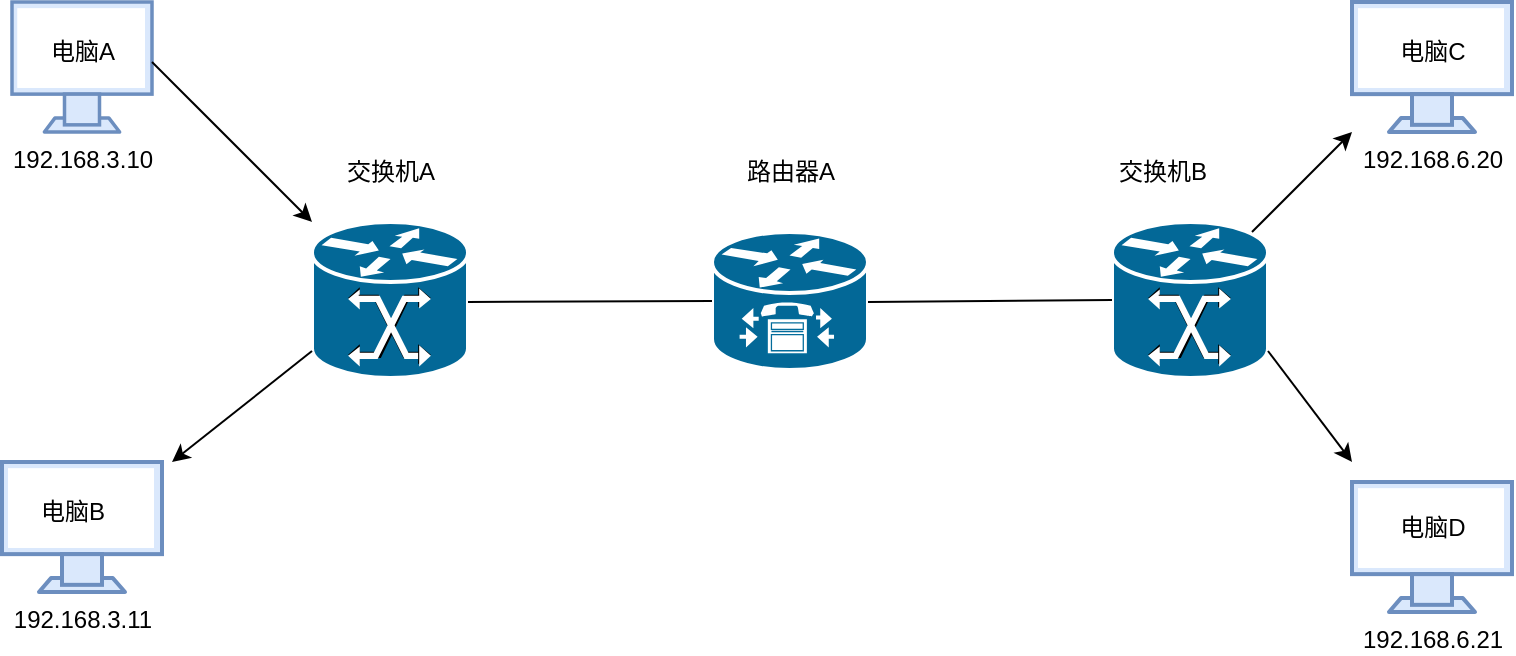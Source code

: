 <mxfile version="24.8.9">
  <diagram name="第 1 页" id="U7OJd-Zlq0dJmpoC_UA9">
    <mxGraphModel dx="1434" dy="772" grid="1" gridSize="10" guides="1" tooltips="1" connect="1" arrows="1" fold="1" page="1" pageScale="1" pageWidth="827" pageHeight="1169" math="0" shadow="0">
      <root>
        <mxCell id="0" />
        <mxCell id="1" parent="0" />
        <mxCell id="vKyVgOmEa2FZxJtHk5pY-1" value="192.168.3.10" style="verticalAlign=top;verticalLabelPosition=bottom;labelPosition=center;align=center;html=1;outlineConnect=0;fillColor=#dae8fc;strokeColor=#6c8ebf;gradientDirection=north;strokeWidth=2;shape=mxgraph.networks.monitor;" vertex="1" parent="1">
          <mxGeometry x="50" y="130" width="70" height="65" as="geometry" />
        </mxCell>
        <mxCell id="vKyVgOmEa2FZxJtHk5pY-2" value="192.168.3.11" style="verticalAlign=top;verticalLabelPosition=bottom;labelPosition=center;align=center;html=1;outlineConnect=0;fillColor=#dae8fc;strokeColor=#6c8ebf;gradientDirection=north;strokeWidth=2;shape=mxgraph.networks.monitor;" vertex="1" parent="1">
          <mxGeometry x="45" y="360" width="80" height="65" as="geometry" />
        </mxCell>
        <mxCell id="vKyVgOmEa2FZxJtHk5pY-6" value="192.168.6.20" style="verticalAlign=top;verticalLabelPosition=bottom;labelPosition=center;align=center;html=1;outlineConnect=0;fillColor=#dae8fc;strokeColor=#6c8ebf;gradientDirection=north;strokeWidth=2;shape=mxgraph.networks.monitor;" vertex="1" parent="1">
          <mxGeometry x="720" y="130" width="80" height="65" as="geometry" />
        </mxCell>
        <mxCell id="vKyVgOmEa2FZxJtHk5pY-7" value="192.168.6.21" style="verticalAlign=top;verticalLabelPosition=bottom;labelPosition=center;align=center;html=1;outlineConnect=0;fillColor=#dae8fc;strokeColor=#6c8ebf;gradientDirection=north;strokeWidth=2;shape=mxgraph.networks.monitor;" vertex="1" parent="1">
          <mxGeometry x="720" y="370" width="80" height="65" as="geometry" />
        </mxCell>
        <mxCell id="vKyVgOmEa2FZxJtHk5pY-8" value="电脑A" style="text;html=1;align=center;verticalAlign=middle;resizable=0;points=[];autosize=1;strokeColor=none;fillColor=none;" vertex="1" parent="1">
          <mxGeometry x="55" y="140" width="60" height="30" as="geometry" />
        </mxCell>
        <mxCell id="vKyVgOmEa2FZxJtHk5pY-9" value="电脑B" style="text;html=1;align=center;verticalAlign=middle;resizable=0;points=[];autosize=1;strokeColor=none;fillColor=none;" vertex="1" parent="1">
          <mxGeometry x="50" y="370" width="60" height="30" as="geometry" />
        </mxCell>
        <mxCell id="vKyVgOmEa2FZxJtHk5pY-10" value="电脑C" style="text;html=1;align=center;verticalAlign=middle;resizable=0;points=[];autosize=1;strokeColor=none;fillColor=none;" vertex="1" parent="1">
          <mxGeometry x="730" y="140" width="60" height="30" as="geometry" />
        </mxCell>
        <mxCell id="vKyVgOmEa2FZxJtHk5pY-11" value="电脑D" style="text;html=1;align=center;verticalAlign=middle;resizable=0;points=[];autosize=1;strokeColor=none;fillColor=none;" vertex="1" parent="1">
          <mxGeometry x="730" y="377.5" width="60" height="30" as="geometry" />
        </mxCell>
        <mxCell id="vKyVgOmEa2FZxJtHk5pY-12" value="" style="shape=mxgraph.cisco.switches.mgx_8000_multiservice_switch;sketch=0;html=1;pointerEvents=1;dashed=0;fillColor=#036897;strokeColor=#ffffff;strokeWidth=2;verticalLabelPosition=bottom;verticalAlign=top;align=center;outlineConnect=0;" vertex="1" parent="1">
          <mxGeometry x="200" y="240" width="78" height="78" as="geometry" />
        </mxCell>
        <mxCell id="vKyVgOmEa2FZxJtHk5pY-13" value="" style="shape=mxgraph.cisco.switches.mgx_8000_multiservice_switch;sketch=0;html=1;pointerEvents=1;dashed=0;fillColor=#036897;strokeColor=#ffffff;strokeWidth=2;verticalLabelPosition=bottom;verticalAlign=top;align=center;outlineConnect=0;" vertex="1" parent="1">
          <mxGeometry x="600" y="240" width="78" height="78" as="geometry" />
        </mxCell>
        <mxCell id="vKyVgOmEa2FZxJtHk5pY-14" value="" style="shape=mxgraph.cisco.routers.ip_telephony_router;sketch=0;html=1;pointerEvents=1;dashed=0;fillColor=#036897;strokeColor=#ffffff;strokeWidth=2;verticalLabelPosition=bottom;verticalAlign=top;align=center;outlineConnect=0;" vertex="1" parent="1">
          <mxGeometry x="400" y="245" width="78" height="69" as="geometry" />
        </mxCell>
        <mxCell id="vKyVgOmEa2FZxJtHk5pY-19" value="" style="endArrow=classic;html=1;rounded=0;" edge="1" parent="1" target="vKyVgOmEa2FZxJtHk5pY-12">
          <mxGeometry width="50" height="50" relative="1" as="geometry">
            <mxPoint x="120" y="160" as="sourcePoint" />
            <mxPoint x="250" y="160" as="targetPoint" />
          </mxGeometry>
        </mxCell>
        <mxCell id="vKyVgOmEa2FZxJtHk5pY-21" value="" style="endArrow=none;html=1;rounded=0;entryX=0;entryY=0.5;entryDx=0;entryDy=0;entryPerimeter=0;" edge="1" parent="1" target="vKyVgOmEa2FZxJtHk5pY-14">
          <mxGeometry width="50" height="50" relative="1" as="geometry">
            <mxPoint x="278" y="280" as="sourcePoint" />
            <mxPoint x="328" y="230" as="targetPoint" />
          </mxGeometry>
        </mxCell>
        <mxCell id="vKyVgOmEa2FZxJtHk5pY-22" value="" style="endArrow=none;html=1;rounded=0;entryX=0;entryY=0.5;entryDx=0;entryDy=0;entryPerimeter=0;" edge="1" parent="1" target="vKyVgOmEa2FZxJtHk5pY-13">
          <mxGeometry width="50" height="50" relative="1" as="geometry">
            <mxPoint x="478" y="280" as="sourcePoint" />
            <mxPoint x="528" y="230" as="targetPoint" />
          </mxGeometry>
        </mxCell>
        <mxCell id="vKyVgOmEa2FZxJtHk5pY-24" value="" style="endArrow=classic;html=1;rounded=0;" edge="1" parent="1">
          <mxGeometry width="50" height="50" relative="1" as="geometry">
            <mxPoint x="670" y="245" as="sourcePoint" />
            <mxPoint x="720" y="195" as="targetPoint" />
          </mxGeometry>
        </mxCell>
        <mxCell id="vKyVgOmEa2FZxJtHk5pY-25" value="" style="endArrow=classic;html=1;rounded=0;" edge="1" parent="1">
          <mxGeometry width="50" height="50" relative="1" as="geometry">
            <mxPoint x="678" y="304.5" as="sourcePoint" />
            <mxPoint x="720" y="360" as="targetPoint" />
          </mxGeometry>
        </mxCell>
        <mxCell id="vKyVgOmEa2FZxJtHk5pY-26" value="" style="endArrow=classic;html=1;rounded=0;" edge="1" parent="1">
          <mxGeometry width="50" height="50" relative="1" as="geometry">
            <mxPoint x="200" y="304.5" as="sourcePoint" />
            <mxPoint x="130" y="360" as="targetPoint" />
          </mxGeometry>
        </mxCell>
        <mxCell id="vKyVgOmEa2FZxJtHk5pY-27" value="交换机A" style="text;html=1;align=center;verticalAlign=middle;resizable=0;points=[];autosize=1;strokeColor=none;fillColor=none;" vertex="1" parent="1">
          <mxGeometry x="204" y="200" width="70" height="30" as="geometry" />
        </mxCell>
        <mxCell id="vKyVgOmEa2FZxJtHk5pY-28" value="交换机B" style="text;html=1;align=center;verticalAlign=middle;resizable=0;points=[];autosize=1;strokeColor=none;fillColor=none;" vertex="1" parent="1">
          <mxGeometry x="590" y="200" width="70" height="30" as="geometry" />
        </mxCell>
        <mxCell id="vKyVgOmEa2FZxJtHk5pY-29" value="路由器A" style="text;html=1;align=center;verticalAlign=middle;resizable=0;points=[];autosize=1;strokeColor=none;fillColor=none;" vertex="1" parent="1">
          <mxGeometry x="404" y="200" width="70" height="30" as="geometry" />
        </mxCell>
      </root>
    </mxGraphModel>
  </diagram>
</mxfile>
